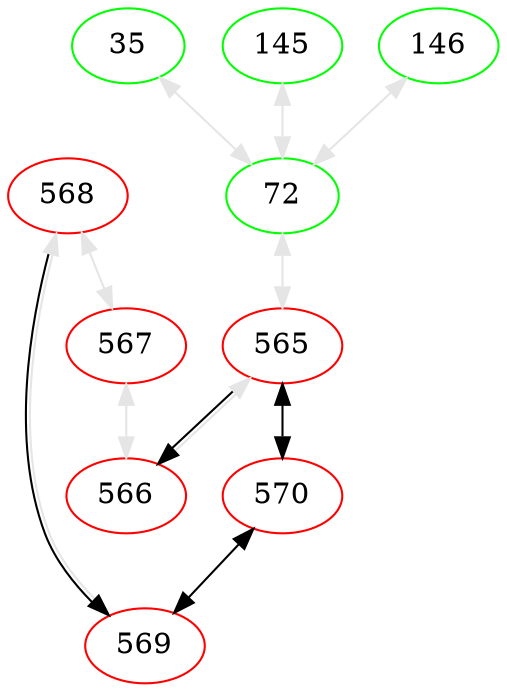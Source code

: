 digraph G {
	a [label = "72", color = green];
	b [label = "35", color = green];
	x [label = "145", color = green];
	y [label = "146", color = green];
	c [label = "570", color = red];
	d [label = "565", color = red];
	e [label = "566", color = red];
	f [label = "567", color = red];
	g [label = "568", color = red];
	h [label = "569", color = red];
	a -> d [dir=both, color = gray90];
	b -> a [dir=both, color = gray90];
	x -> a [dir=both, color = gray90];
	y -> a [dir=both, color = gray90];
	d -> e [dir=both, color = "black:gray90"];
	d -> c [dir=both];
	c -> h [dir=both];
	g -> h [dir=both, color = "black:gray90"];
	g -> f [dir=both, color = gray90];
	f -> e [dir=both, color = gray90];
}